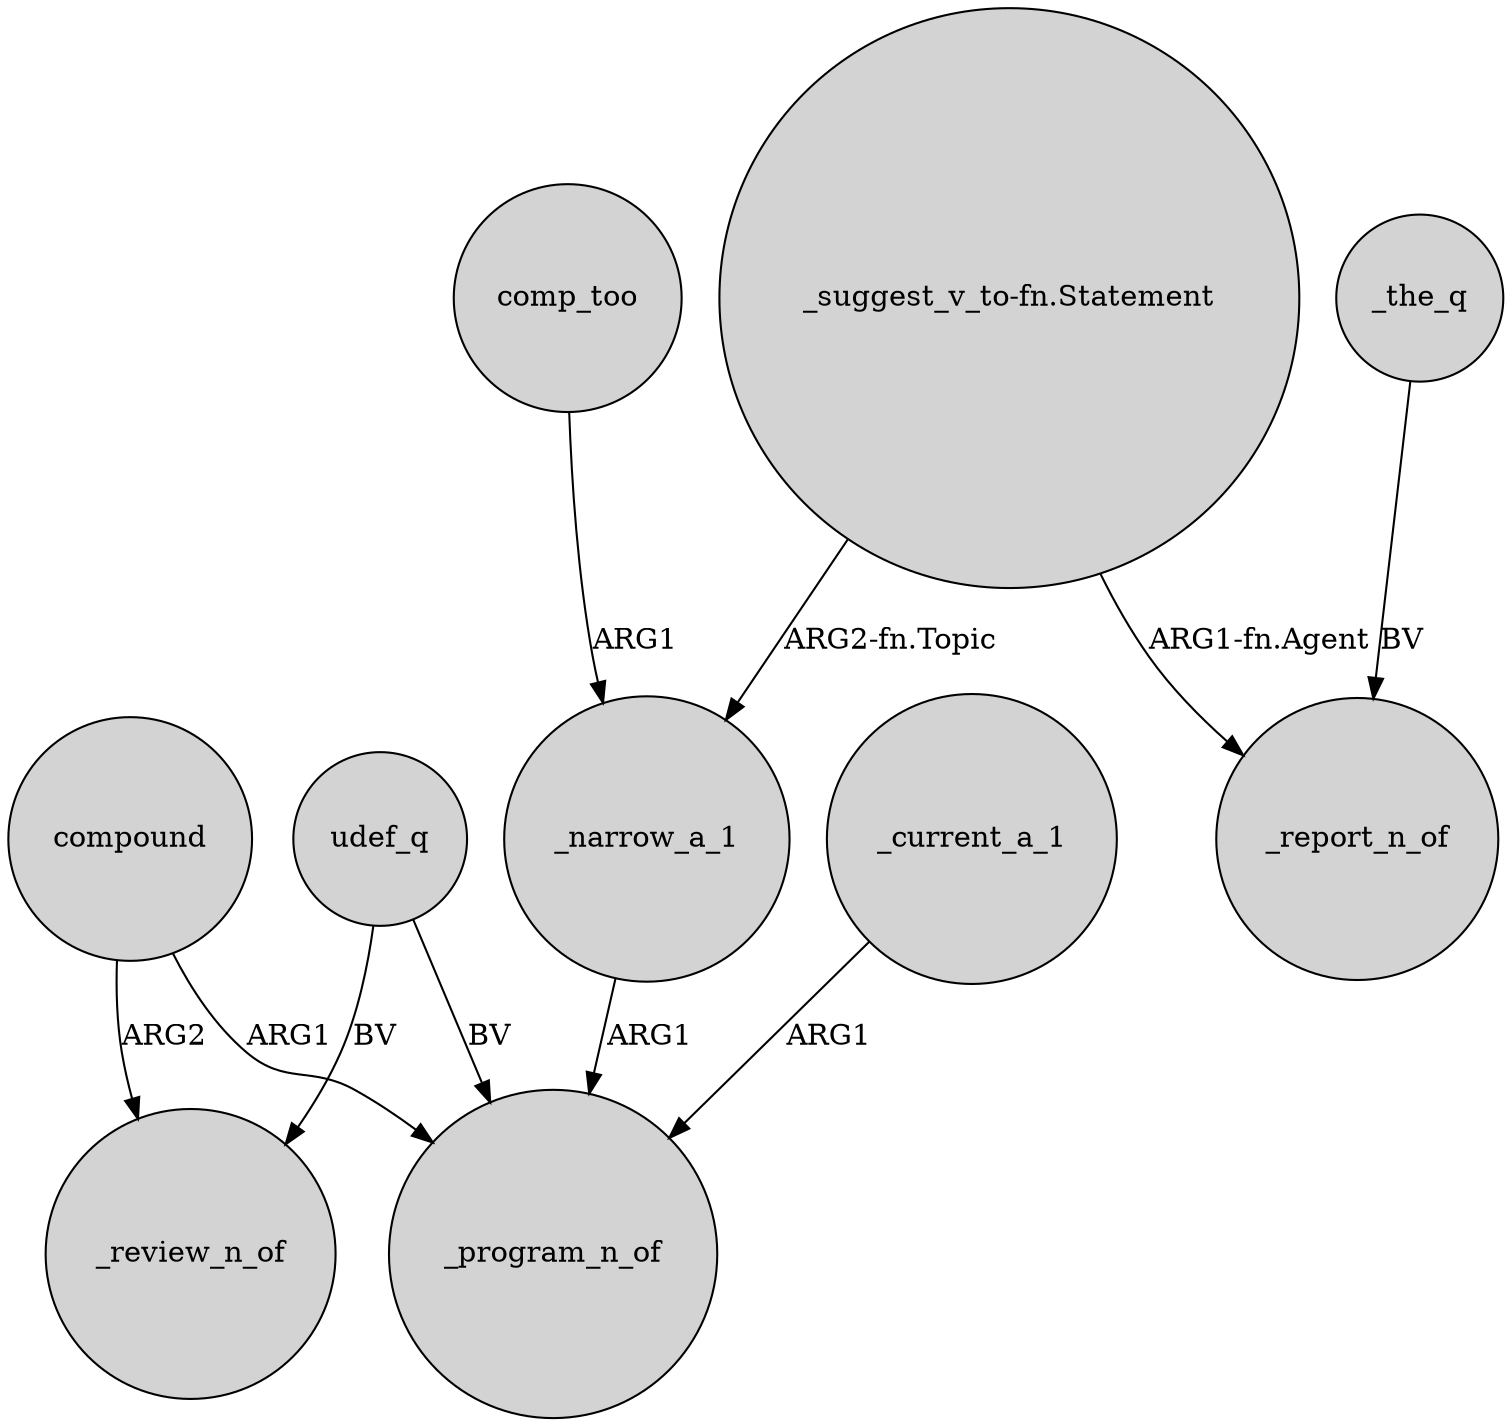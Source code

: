 digraph {
	node [shape=circle style=filled]
	udef_q -> _program_n_of [label=BV]
	comp_too -> _narrow_a_1 [label=ARG1]
	compound -> _program_n_of [label=ARG1]
	udef_q -> _review_n_of [label=BV]
	"_suggest_v_to-fn.Statement" -> _report_n_of [label="ARG1-fn.Agent"]
	_the_q -> _report_n_of [label=BV]
	"_suggest_v_to-fn.Statement" -> _narrow_a_1 [label="ARG2-fn.Topic"]
	_current_a_1 -> _program_n_of [label=ARG1]
	compound -> _review_n_of [label=ARG2]
	_narrow_a_1 -> _program_n_of [label=ARG1]
}
